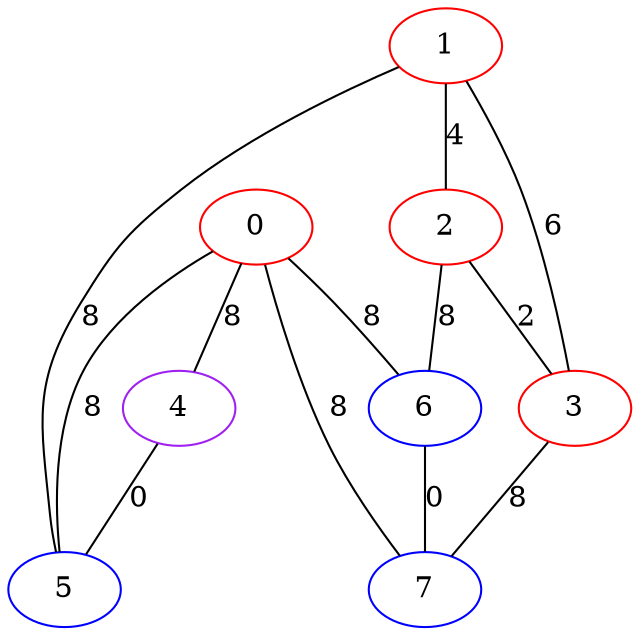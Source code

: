 graph "" {
0 [color=red, weight=1];
1 [color=red, weight=1];
2 [color=red, weight=1];
3 [color=red, weight=1];
4 [color=purple, weight=4];
5 [color=blue, weight=3];
6 [color=blue, weight=3];
7 [color=blue, weight=3];
0 -- 4  [key=0, label=8];
0 -- 5  [key=0, label=8];
0 -- 6  [key=0, label=8];
0 -- 7  [key=0, label=8];
1 -- 2  [key=0, label=4];
1 -- 3  [key=0, label=6];
1 -- 5  [key=0, label=8];
2 -- 3  [key=0, label=2];
2 -- 6  [key=0, label=8];
3 -- 7  [key=0, label=8];
4 -- 5  [key=0, label=0];
6 -- 7  [key=0, label=0];
}
